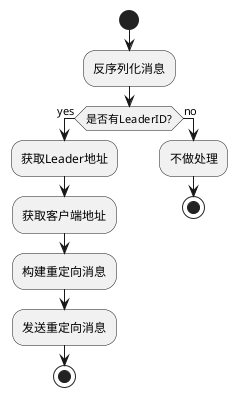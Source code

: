 @startuml
start
:反序列化消息;

if (是否有LeaderID?) then (yes)
    :获取Leader地址;
    :获取客户端地址;
    :构建重定向消息;
    :发送重定向消息;
    stop
else (no)
    :不做处理;
    stop
endif
@enduml
